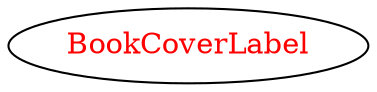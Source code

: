 digraph dependencyGraph {
 concentrate=true;
 ranksep="2.0";
 rankdir="LR"; 
 splines="ortho";
"BookCoverLabel" [fontcolor="red"];
}
